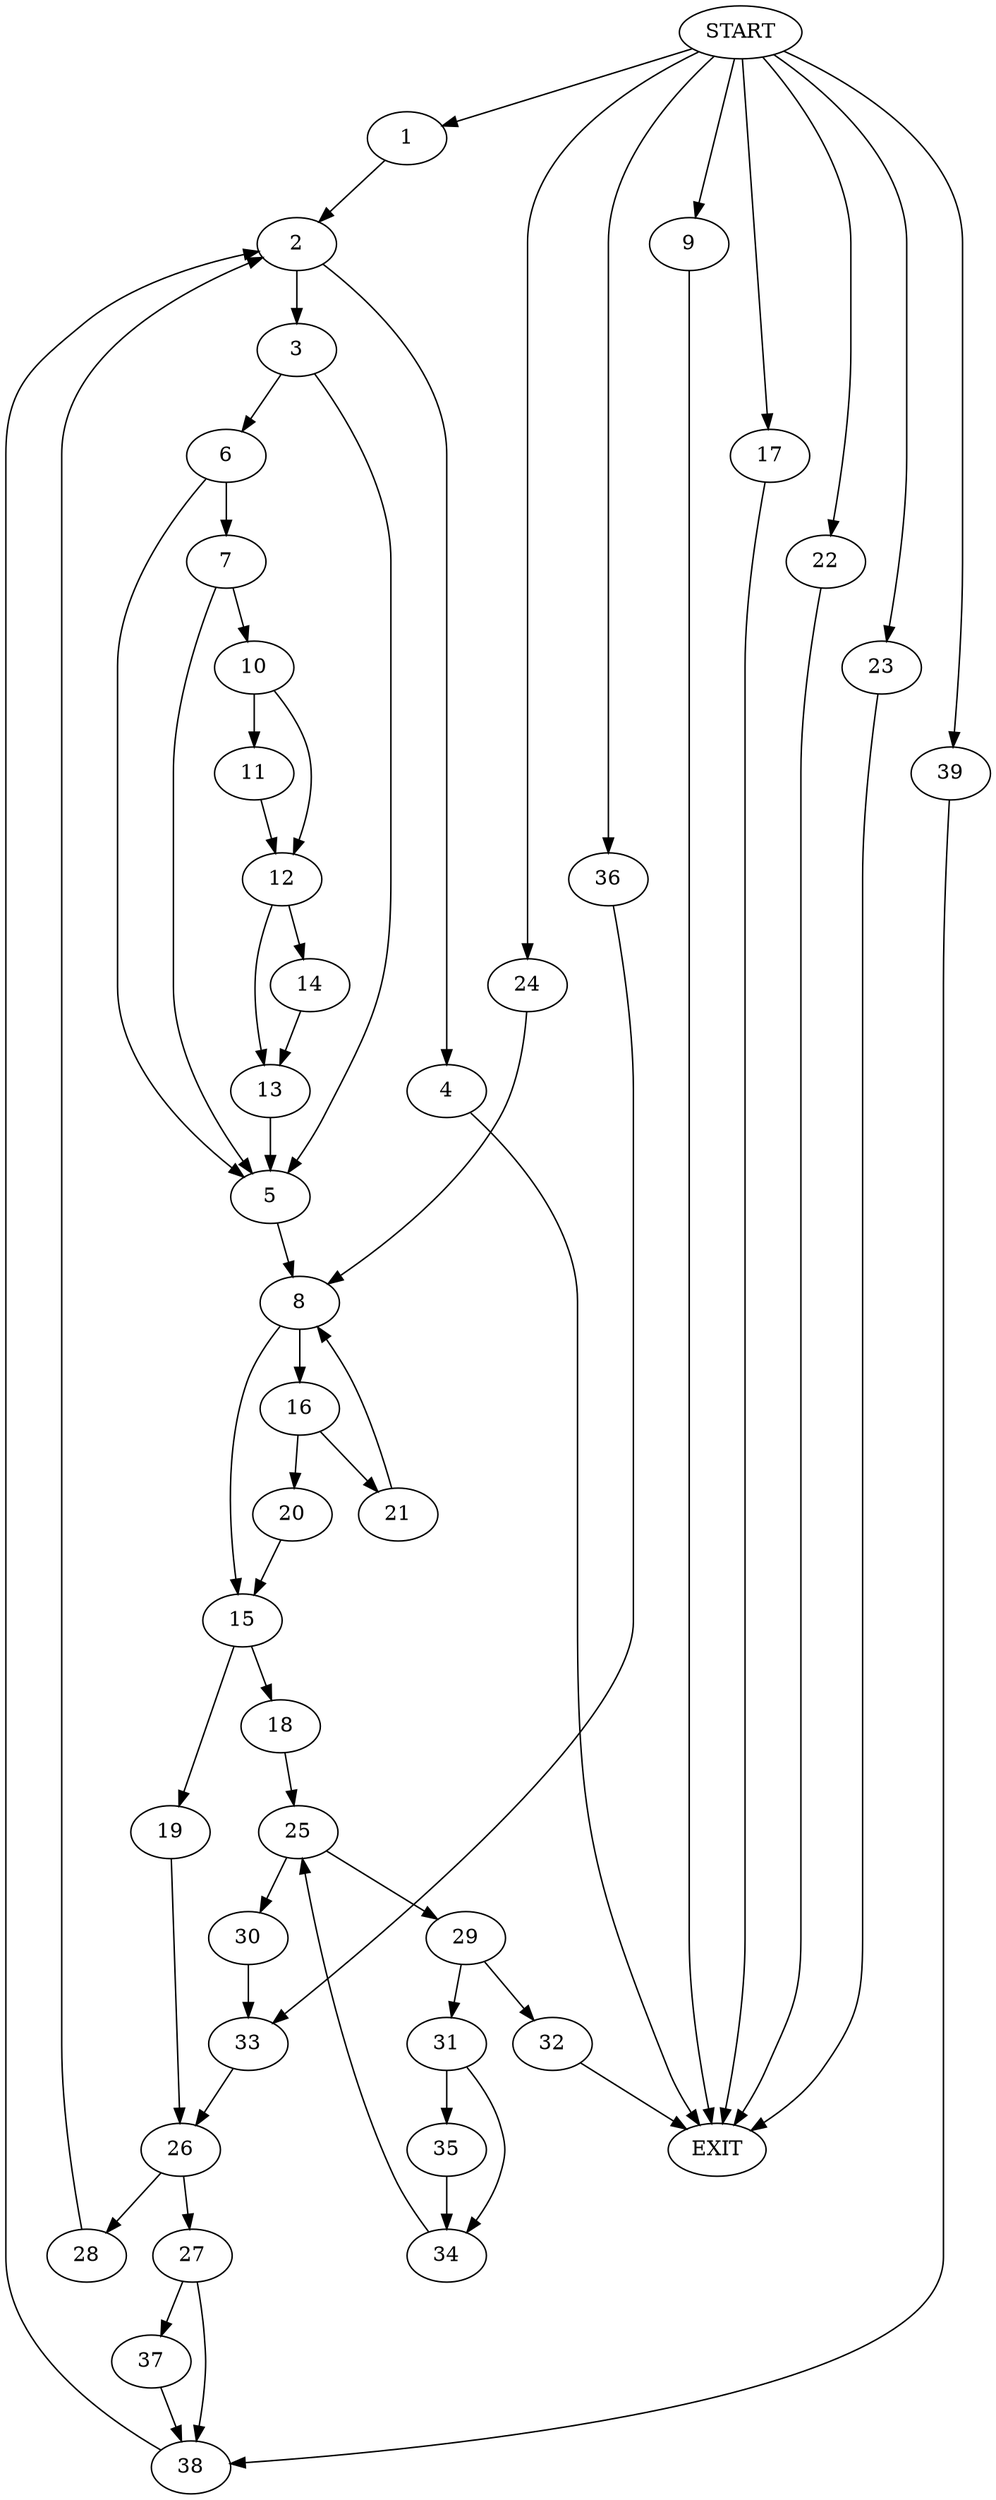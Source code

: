 digraph {
0 [label="START"]
40 [label="EXIT"]
0 -> 1
1 -> 2
2 -> 3
2 -> 4
3 -> 5
3 -> 6
4 -> 40
6 -> 5
6 -> 7
5 -> 8
0 -> 9
9 -> 40
7 -> 5
7 -> 10
10 -> 11
10 -> 12
11 -> 12
12 -> 13
12 -> 14
14 -> 13
13 -> 5
8 -> 15
8 -> 16
0 -> 17
17 -> 40
15 -> 18
15 -> 19
16 -> 20
16 -> 21
20 -> 15
21 -> 8
0 -> 22
22 -> 40
0 -> 23
23 -> 40
0 -> 24
24 -> 8
18 -> 25
19 -> 26
26 -> 27
26 -> 28
25 -> 29
25 -> 30
29 -> 31
29 -> 32
30 -> 33
32 -> 40
31 -> 34
31 -> 35
34 -> 25
35 -> 34
33 -> 26
0 -> 36
36 -> 33
28 -> 2
27 -> 37
27 -> 38
37 -> 38
38 -> 2
0 -> 39
39 -> 38
}
